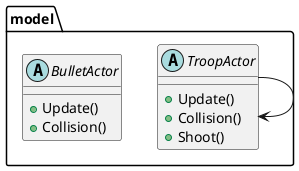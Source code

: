 @startuml
'https://plantuml.com/class-diagram

package model{
    abstract TroopActor{
      +Update()
      +Collision()
      +Shoot()
    }
    abstract BulletActor{
      +Update()
      +Collision()
    }
}

TroopActor --> TroopActor

@enduml